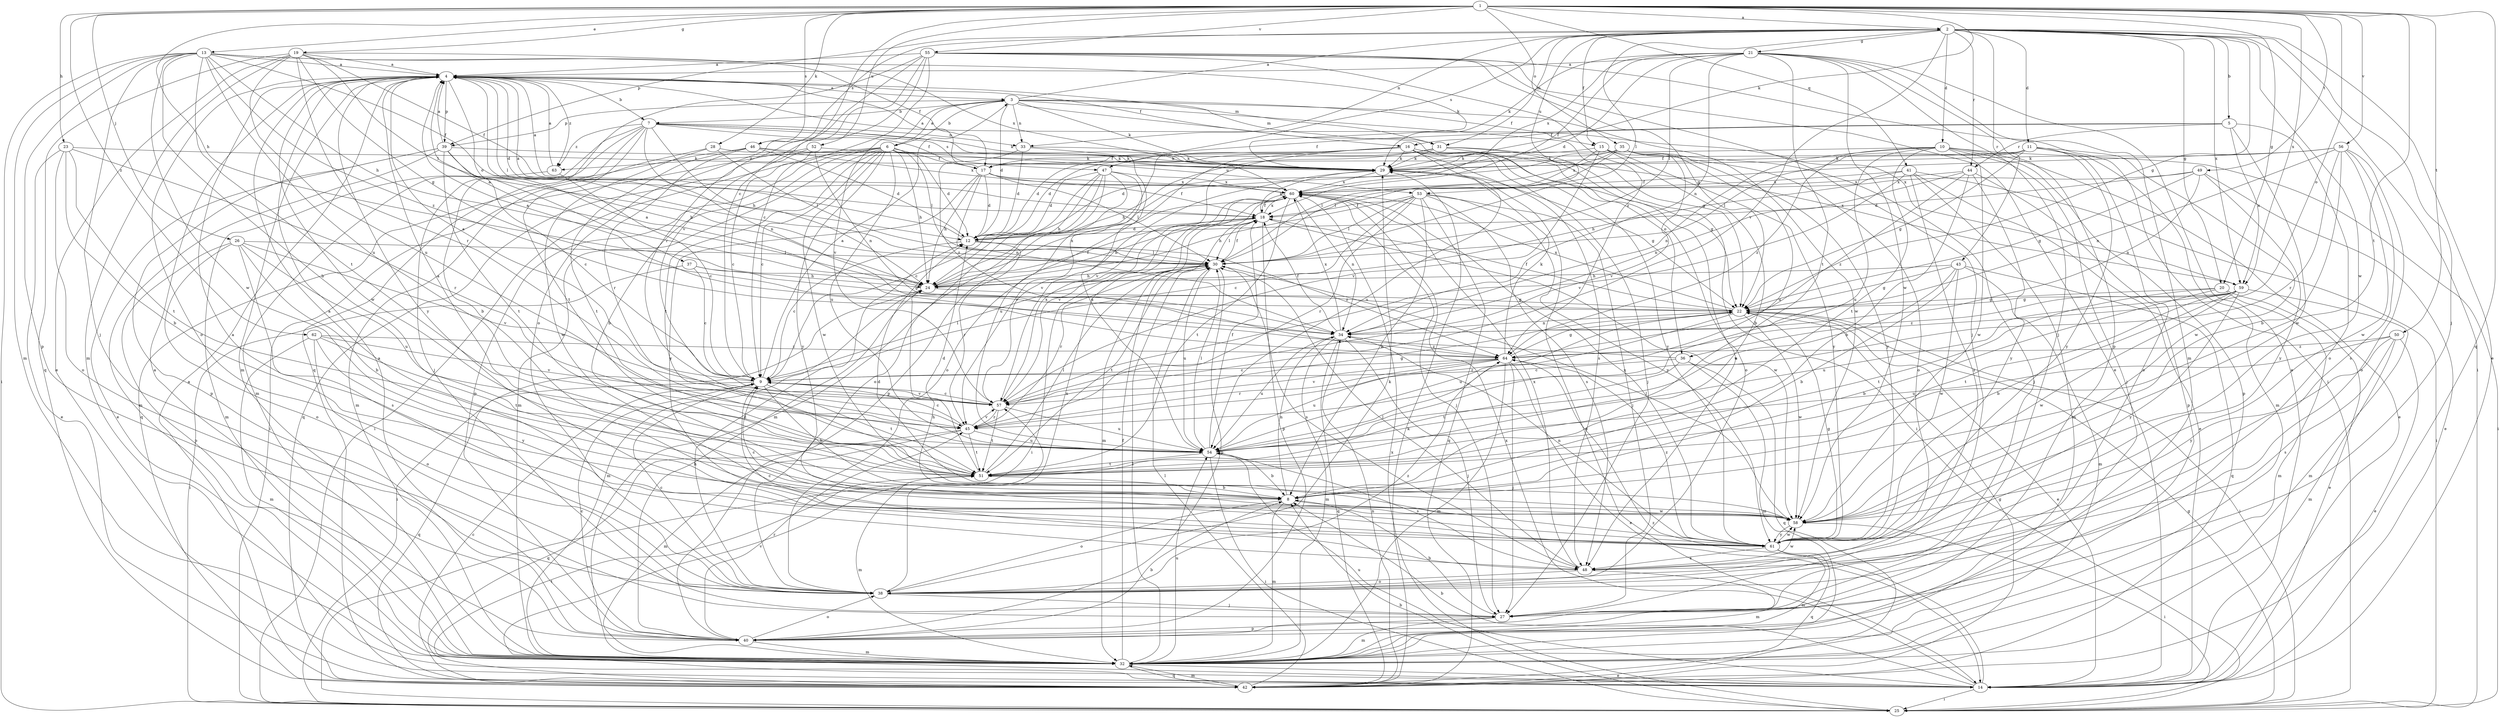 strict digraph  {
	1 -> 2 [label=a];
	3 -> 2 [label=a];
	4 -> 3 [label=a];
	6 -> 3 [label=a];
	9 -> 3 [label=a];
	9 -> 4 [label=a];
	12 -> 4 [label=a];
	13 -> 4 [label=a];
	17 -> 4 [label=a];
	19 -> 4 [label=a];
	21 -> 4 [label=a];
	24 -> 4 [label=a];
	32 -> 4 [label=a];
	34 -> 4 [label=a];
	36 -> 4 [label=a];
	38 -> 4 [label=a];
	39 -> 4 [label=a];
	40 -> 4 [label=a];
	42 -> 4 [label=a];
	51 -> 4 [label=a];
	55 -> 4 [label=a];
	60 -> 4 [label=a];
	61 -> 4 [label=a];
	63 -> 4 [label=a];
	2 -> 5 [label=b];
	3 -> 6 [label=b];
	3 -> 7 [label=b];
	4 -> 7 [label=b];
	6 -> 8 [label=b];
	7 -> 8 [label=b];
	9 -> 8 [label=b];
	13 -> 8 [label=b];
	14 -> 8 [label=b];
	15 -> 8 [label=b];
	20 -> 8 [label=b];
	23 -> 8 [label=b];
	25 -> 8 [label=b];
	26 -> 8 [label=b];
	27 -> 8 [label=b];
	40 -> 8 [label=b];
	43 -> 8 [label=b];
	44 -> 8 [label=b];
	51 -> 8 [label=b];
	53 -> 8 [label=b];
	54 -> 8 [label=b];
	56 -> 8 [label=b];
	59 -> 8 [label=b];
	1 -> 9 [label=c];
	6 -> 9 [label=c];
	12 -> 9 [label=c];
	36 -> 9 [label=c];
	37 -> 9 [label=c];
	38 -> 9 [label=c];
	39 -> 9 [label=c];
	40 -> 9 [label=c];
	42 -> 9 [label=c];
	45 -> 9 [label=c];
	47 -> 9 [label=c];
	48 -> 9 [label=c];
	52 -> 9 [label=c];
	53 -> 9 [label=c];
	55 -> 9 [label=c];
	57 -> 9 [label=c];
	58 -> 9 [label=c];
	63 -> 9 [label=c];
	64 -> 9 [label=c];
	2 -> 10 [label=d];
	2 -> 11 [label=d];
	3 -> 12 [label=d];
	4 -> 12 [label=d];
	6 -> 12 [label=d];
	16 -> 12 [label=d];
	17 -> 12 [label=d];
	18 -> 12 [label=d];
	21 -> 12 [label=d];
	31 -> 12 [label=d];
	33 -> 12 [label=d];
	35 -> 12 [label=d];
	38 -> 12 [label=d];
	46 -> 12 [label=d];
	47 -> 12 [label=d];
	49 -> 12 [label=d];
	51 -> 12 [label=d];
	58 -> 12 [label=d];
	1 -> 13 [label=e];
	2 -> 14 [label=e];
	10 -> 14 [label=e];
	19 -> 14 [label=e];
	20 -> 14 [label=e];
	21 -> 14 [label=e];
	22 -> 14 [label=e];
	23 -> 14 [label=e];
	29 -> 14 [label=e];
	32 -> 14 [label=e];
	39 -> 14 [label=e];
	41 -> 14 [label=e];
	49 -> 14 [label=e];
	50 -> 14 [label=e];
	55 -> 14 [label=e];
	64 -> 14 [label=e];
	2 -> 15 [label=f];
	3 -> 15 [label=f];
	4 -> 16 [label=f];
	5 -> 16 [label=f];
	5 -> 17 [label=f];
	6 -> 17 [label=f];
	7 -> 17 [label=f];
	10 -> 17 [label=f];
	11 -> 17 [label=f];
	13 -> 17 [label=f];
	13 -> 18 [label=f];
	17 -> 18 [label=f];
	19 -> 18 [label=f];
	21 -> 18 [label=f];
	22 -> 18 [label=f];
	24 -> 18 [label=f];
	30 -> 18 [label=f];
	32 -> 18 [label=f];
	34 -> 18 [label=f];
	53 -> 18 [label=f];
	54 -> 18 [label=f];
	56 -> 18 [label=f];
	60 -> 18 [label=f];
	1 -> 19 [label=g];
	1 -> 20 [label=g];
	2 -> 20 [label=g];
	2 -> 21 [label=g];
	2 -> 22 [label=g];
	3 -> 22 [label=g];
	11 -> 22 [label=g];
	16 -> 22 [label=g];
	19 -> 22 [label=g];
	20 -> 22 [label=g];
	24 -> 22 [label=g];
	25 -> 22 [label=g];
	29 -> 22 [label=g];
	37 -> 22 [label=g];
	42 -> 22 [label=g];
	43 -> 22 [label=g];
	49 -> 22 [label=g];
	55 -> 22 [label=g];
	57 -> 22 [label=g];
	59 -> 22 [label=g];
	61 -> 22 [label=g];
	64 -> 22 [label=g];
	1 -> 23 [label=h];
	1 -> 24 [label=h];
	6 -> 24 [label=h];
	7 -> 24 [label=h];
	13 -> 24 [label=h];
	17 -> 24 [label=h];
	18 -> 24 [label=h];
	30 -> 24 [label=h];
	31 -> 24 [label=h];
	37 -> 24 [label=h];
	39 -> 24 [label=h];
	40 -> 24 [label=h];
	41 -> 24 [label=h];
	43 -> 24 [label=h];
	47 -> 24 [label=h];
	53 -> 24 [label=h];
	61 -> 24 [label=h];
	2 -> 25 [label=i];
	6 -> 25 [label=i];
	10 -> 25 [label=i];
	13 -> 25 [label=i];
	14 -> 25 [label=i];
	22 -> 25 [label=i];
	24 -> 25 [label=i];
	31 -> 25 [label=i];
	37 -> 25 [label=i];
	41 -> 25 [label=i];
	52 -> 25 [label=i];
	54 -> 25 [label=i];
	55 -> 25 [label=i];
	58 -> 25 [label=i];
	60 -> 25 [label=i];
	1 -> 26 [label=j];
	2 -> 27 [label=j];
	7 -> 27 [label=j];
	10 -> 27 [label=j];
	13 -> 27 [label=j];
	16 -> 27 [label=j];
	21 -> 27 [label=j];
	34 -> 27 [label=j];
	35 -> 27 [label=j];
	38 -> 27 [label=j];
	53 -> 27 [label=j];
	55 -> 27 [label=j];
	60 -> 27 [label=j];
	64 -> 27 [label=j];
	1 -> 28 [label=k];
	1 -> 29 [label=k];
	3 -> 29 [label=k];
	7 -> 29 [label=k];
	11 -> 29 [label=k];
	13 -> 29 [label=k];
	15 -> 29 [label=k];
	16 -> 29 [label=k];
	18 -> 29 [label=k];
	21 -> 29 [label=k];
	23 -> 29 [label=k];
	28 -> 29 [label=k];
	31 -> 29 [label=k];
	33 -> 29 [label=k];
	35 -> 29 [label=k];
	38 -> 29 [label=k];
	39 -> 29 [label=k];
	42 -> 29 [label=k];
	46 -> 29 [label=k];
	52 -> 29 [label=k];
	56 -> 29 [label=k];
	64 -> 29 [label=k];
	2 -> 30 [label=l];
	4 -> 30 [label=l];
	6 -> 30 [label=l];
	9 -> 30 [label=l];
	11 -> 30 [label=l];
	12 -> 30 [label=l];
	15 -> 30 [label=l];
	17 -> 30 [label=l];
	18 -> 30 [label=l];
	19 -> 30 [label=l];
	21 -> 30 [label=l];
	26 -> 30 [label=l];
	28 -> 30 [label=l];
	32 -> 30 [label=l];
	35 -> 30 [label=l];
	42 -> 30 [label=l];
	48 -> 30 [label=l];
	51 -> 30 [label=l];
	53 -> 30 [label=l];
	54 -> 30 [label=l];
	58 -> 30 [label=l];
	2 -> 31 [label=m];
	3 -> 31 [label=m];
	4 -> 31 [label=m];
	4 -> 32 [label=m];
	6 -> 32 [label=m];
	7 -> 32 [label=m];
	8 -> 32 [label=m];
	11 -> 32 [label=m];
	13 -> 32 [label=m];
	18 -> 32 [label=m];
	19 -> 32 [label=m];
	20 -> 32 [label=m];
	21 -> 32 [label=m];
	24 -> 32 [label=m];
	27 -> 32 [label=m];
	28 -> 32 [label=m];
	34 -> 32 [label=m];
	36 -> 32 [label=m];
	39 -> 32 [label=m];
	40 -> 32 [label=m];
	41 -> 32 [label=m];
	42 -> 32 [label=m];
	43 -> 32 [label=m];
	45 -> 32 [label=m];
	47 -> 32 [label=m];
	48 -> 32 [label=m];
	50 -> 32 [label=m];
	51 -> 32 [label=m];
	59 -> 32 [label=m];
	61 -> 32 [label=m];
	62 -> 32 [label=m];
	63 -> 32 [label=m];
	64 -> 32 [label=m];
	2 -> 33 [label=n];
	3 -> 33 [label=n];
	7 -> 33 [label=n];
	7 -> 34 [label=n];
	8 -> 34 [label=n];
	10 -> 34 [label=n];
	17 -> 34 [label=n];
	21 -> 34 [label=n];
	22 -> 34 [label=n];
	42 -> 34 [label=n];
	44 -> 34 [label=n];
	49 -> 34 [label=n];
	52 -> 34 [label=n];
	56 -> 34 [label=n];
	60 -> 34 [label=n];
	61 -> 34 [label=n];
	1 -> 35 [label=o];
	1 -> 36 [label=o];
	3 -> 36 [label=o];
	4 -> 37 [label=o];
	4 -> 38 [label=o];
	5 -> 38 [label=o];
	8 -> 38 [label=o];
	11 -> 38 [label=o];
	15 -> 38 [label=o];
	16 -> 38 [label=o];
	23 -> 38 [label=o];
	26 -> 38 [label=o];
	31 -> 38 [label=o];
	40 -> 38 [label=o];
	47 -> 38 [label=o];
	48 -> 38 [label=o];
	55 -> 38 [label=o];
	56 -> 38 [label=o];
	62 -> 38 [label=o];
	2 -> 39 [label=p];
	3 -> 39 [label=p];
	4 -> 39 [label=p];
	6 -> 40 [label=p];
	10 -> 40 [label=p];
	13 -> 40 [label=p];
	16 -> 40 [label=p];
	18 -> 40 [label=p];
	21 -> 40 [label=p];
	26 -> 40 [label=p];
	27 -> 40 [label=p];
	30 -> 40 [label=p];
	39 -> 40 [label=p];
	44 -> 40 [label=p];
	1 -> 41 [label=q];
	1 -> 42 [label=q];
	9 -> 42 [label=q];
	19 -> 42 [label=q];
	32 -> 42 [label=q];
	34 -> 42 [label=q];
	36 -> 42 [label=q];
	43 -> 42 [label=q];
	45 -> 42 [label=q];
	46 -> 42 [label=q];
	52 -> 42 [label=q];
	53 -> 42 [label=q];
	55 -> 42 [label=q];
	61 -> 42 [label=q];
	2 -> 43 [label=r];
	2 -> 44 [label=r];
	5 -> 44 [label=r];
	12 -> 45 [label=r];
	19 -> 45 [label=r];
	22 -> 45 [label=r];
	23 -> 45 [label=r];
	29 -> 45 [label=r];
	30 -> 45 [label=r];
	40 -> 45 [label=r];
	46 -> 45 [label=r];
	53 -> 45 [label=r];
	55 -> 45 [label=r];
	56 -> 45 [label=r];
	57 -> 45 [label=r];
	64 -> 45 [label=r];
	1 -> 46 [label=s];
	2 -> 46 [label=s];
	2 -> 47 [label=s];
	7 -> 47 [label=s];
	16 -> 48 [label=s];
	26 -> 48 [label=s];
	30 -> 48 [label=s];
	31 -> 48 [label=s];
	41 -> 48 [label=s];
	50 -> 48 [label=s];
	53 -> 48 [label=s];
	54 -> 48 [label=s];
	56 -> 48 [label=s];
	61 -> 48 [label=s];
	1 -> 49 [label=t];
	1 -> 50 [label=t];
	1 -> 51 [label=t];
	6 -> 51 [label=t];
	7 -> 51 [label=t];
	9 -> 51 [label=t];
	10 -> 51 [label=t];
	13 -> 51 [label=t];
	14 -> 51 [label=t];
	20 -> 51 [label=t];
	21 -> 51 [label=t];
	23 -> 51 [label=t];
	30 -> 51 [label=t];
	36 -> 51 [label=t];
	39 -> 51 [label=t];
	45 -> 51 [label=t];
	46 -> 51 [label=t];
	54 -> 51 [label=t];
	57 -> 51 [label=t];
	59 -> 51 [label=t];
	60 -> 51 [label=t];
	62 -> 51 [label=t];
	1 -> 52 [label=u];
	2 -> 53 [label=u];
	6 -> 53 [label=u];
	6 -> 54 [label=u];
	10 -> 54 [label=u];
	13 -> 54 [label=u];
	14 -> 54 [label=u];
	16 -> 54 [label=u];
	19 -> 54 [label=u];
	22 -> 54 [label=u];
	26 -> 54 [label=u];
	30 -> 54 [label=u];
	32 -> 54 [label=u];
	33 -> 54 [label=u];
	34 -> 54 [label=u];
	35 -> 54 [label=u];
	43 -> 54 [label=u];
	45 -> 54 [label=u];
	47 -> 54 [label=u];
	50 -> 54 [label=u];
	57 -> 54 [label=u];
	59 -> 54 [label=u];
	64 -> 54 [label=u];
	1 -> 55 [label=v];
	1 -> 56 [label=v];
	2 -> 57 [label=v];
	3 -> 57 [label=v];
	9 -> 57 [label=v];
	14 -> 57 [label=v];
	15 -> 57 [label=v];
	16 -> 57 [label=v];
	26 -> 57 [label=v];
	35 -> 57 [label=v];
	41 -> 57 [label=v];
	45 -> 57 [label=v];
	47 -> 57 [label=v];
	55 -> 57 [label=v];
	60 -> 57 [label=v];
	62 -> 57 [label=v];
	64 -> 57 [label=v];
	2 -> 58 [label=w];
	3 -> 58 [label=w];
	4 -> 58 [label=w];
	5 -> 58 [label=w];
	6 -> 58 [label=w];
	8 -> 58 [label=w];
	10 -> 58 [label=w];
	11 -> 58 [label=w];
	13 -> 58 [label=w];
	18 -> 58 [label=w];
	21 -> 58 [label=w];
	22 -> 58 [label=w];
	28 -> 58 [label=w];
	43 -> 58 [label=w];
	48 -> 58 [label=w];
	56 -> 58 [label=w];
	59 -> 58 [label=w];
	61 -> 58 [label=w];
	1 -> 59 [label=x];
	2 -> 59 [label=x];
	4 -> 59 [label=x];
	5 -> 59 [label=x];
	7 -> 59 [label=x];
	14 -> 60 [label=x];
	17 -> 60 [label=x];
	18 -> 60 [label=x];
	19 -> 60 [label=x];
	21 -> 60 [label=x];
	22 -> 60 [label=x];
	24 -> 60 [label=x];
	25 -> 60 [label=x];
	29 -> 60 [label=x];
	34 -> 60 [label=x];
	35 -> 60 [label=x];
	38 -> 60 [label=x];
	41 -> 60 [label=x];
	44 -> 60 [label=x];
	46 -> 60 [label=x];
	47 -> 60 [label=x];
	48 -> 60 [label=x];
	49 -> 60 [label=x];
	57 -> 60 [label=x];
	61 -> 60 [label=x];
	4 -> 61 [label=y];
	6 -> 61 [label=y];
	11 -> 61 [label=y];
	15 -> 61 [label=y];
	16 -> 61 [label=y];
	17 -> 61 [label=y];
	35 -> 61 [label=y];
	44 -> 61 [label=y];
	49 -> 61 [label=y];
	50 -> 61 [label=y];
	53 -> 61 [label=y];
	58 -> 61 [label=y];
	59 -> 61 [label=y];
	62 -> 61 [label=y];
	1 -> 62 [label=z];
	4 -> 63 [label=z];
	6 -> 63 [label=z];
	7 -> 63 [label=z];
	10 -> 64 [label=z];
	12 -> 64 [label=z];
	13 -> 64 [label=z];
	14 -> 64 [label=z];
	33 -> 64 [label=z];
	34 -> 64 [label=z];
	38 -> 64 [label=z];
	44 -> 64 [label=z];
	50 -> 64 [label=z];
	55 -> 64 [label=z];
	59 -> 64 [label=z];
	61 -> 64 [label=z];
	62 -> 64 [label=z];
}

